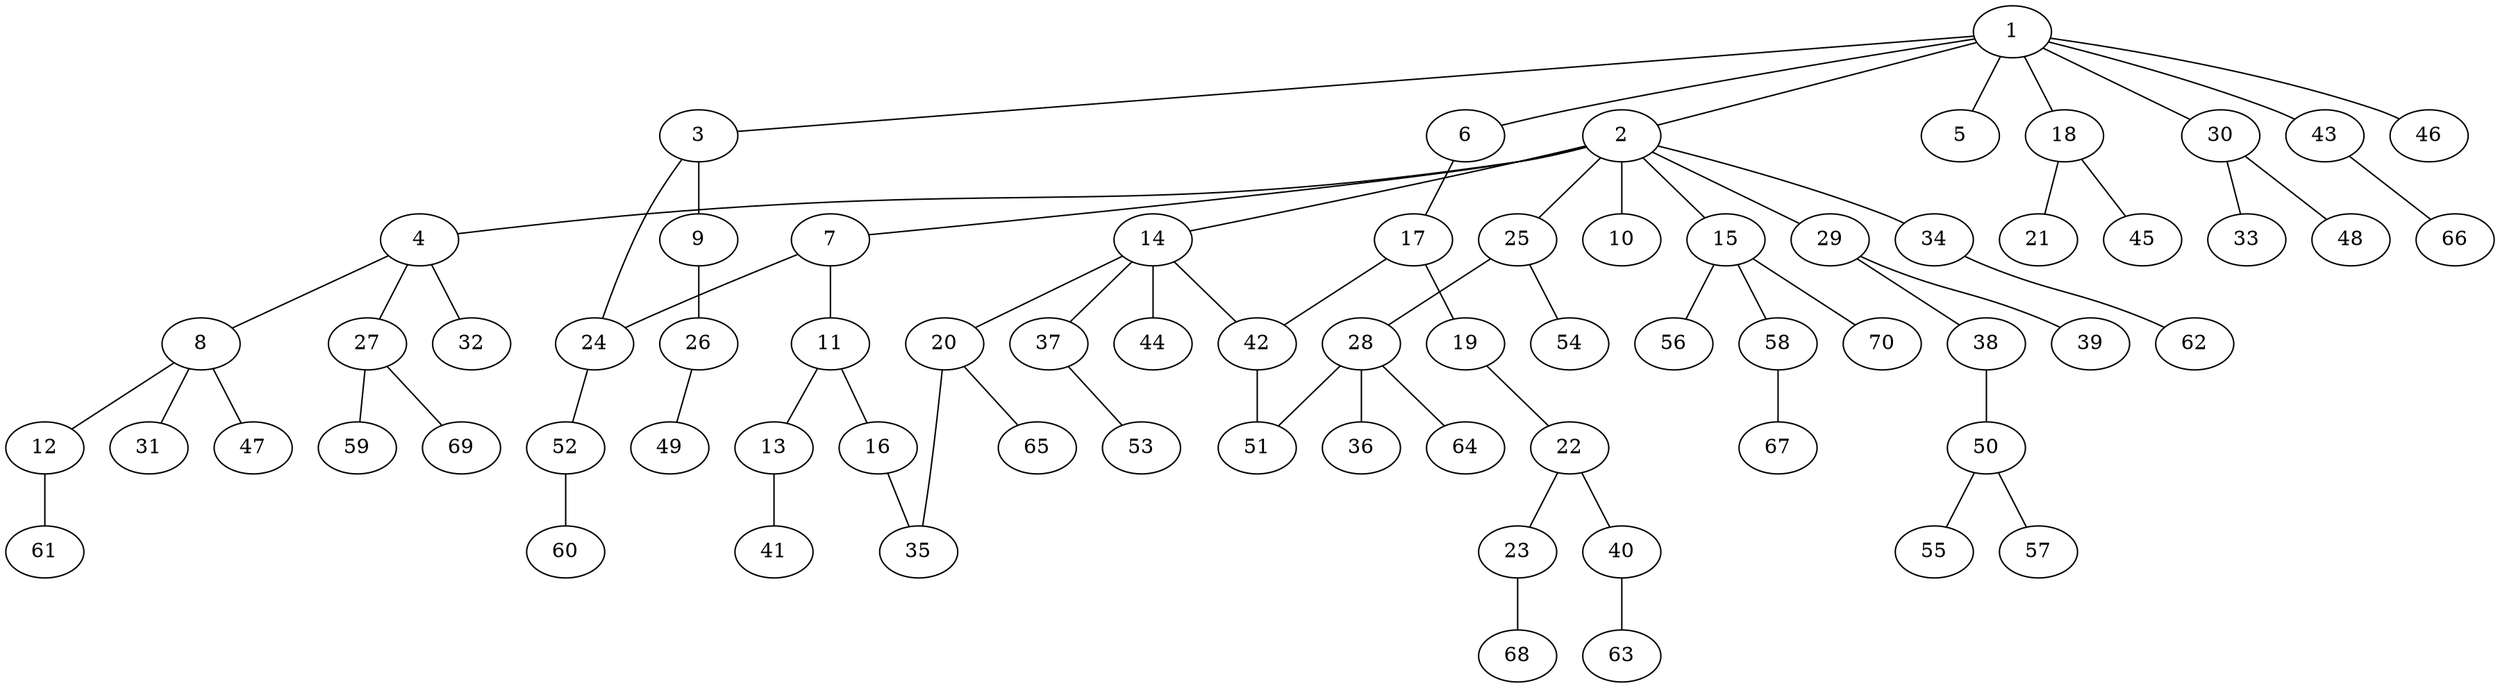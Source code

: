 graph graphname {1--2
1--3
1--5
1--6
1--18
1--30
1--43
1--46
2--4
2--7
2--10
2--14
2--15
2--25
2--29
2--34
3--9
3--24
4--8
4--27
4--32
6--17
7--11
7--24
8--12
8--31
8--47
9--26
11--13
11--16
12--61
13--41
14--20
14--37
14--42
14--44
15--56
15--58
15--70
16--35
17--19
17--42
18--21
18--45
19--22
20--35
20--65
22--23
22--40
23--68
24--52
25--28
25--54
26--49
27--59
27--69
28--36
28--51
28--64
29--38
29--39
30--33
30--48
34--62
37--53
38--50
40--63
42--51
43--66
50--55
50--57
52--60
58--67
}